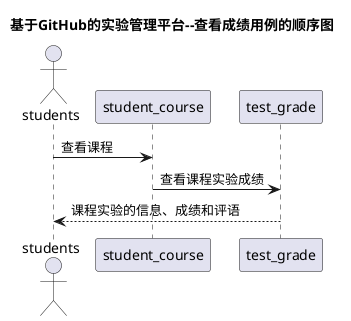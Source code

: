 @startuml
       title 基于GitHub的实验管理平台--查看成绩用例的顺序图
       actor students
       students ->student_course:查看课程
       student_course -> test_grade:查看课程实验成绩
       test_grade --> students:课程实验的信息、成绩和评语
       @enduml